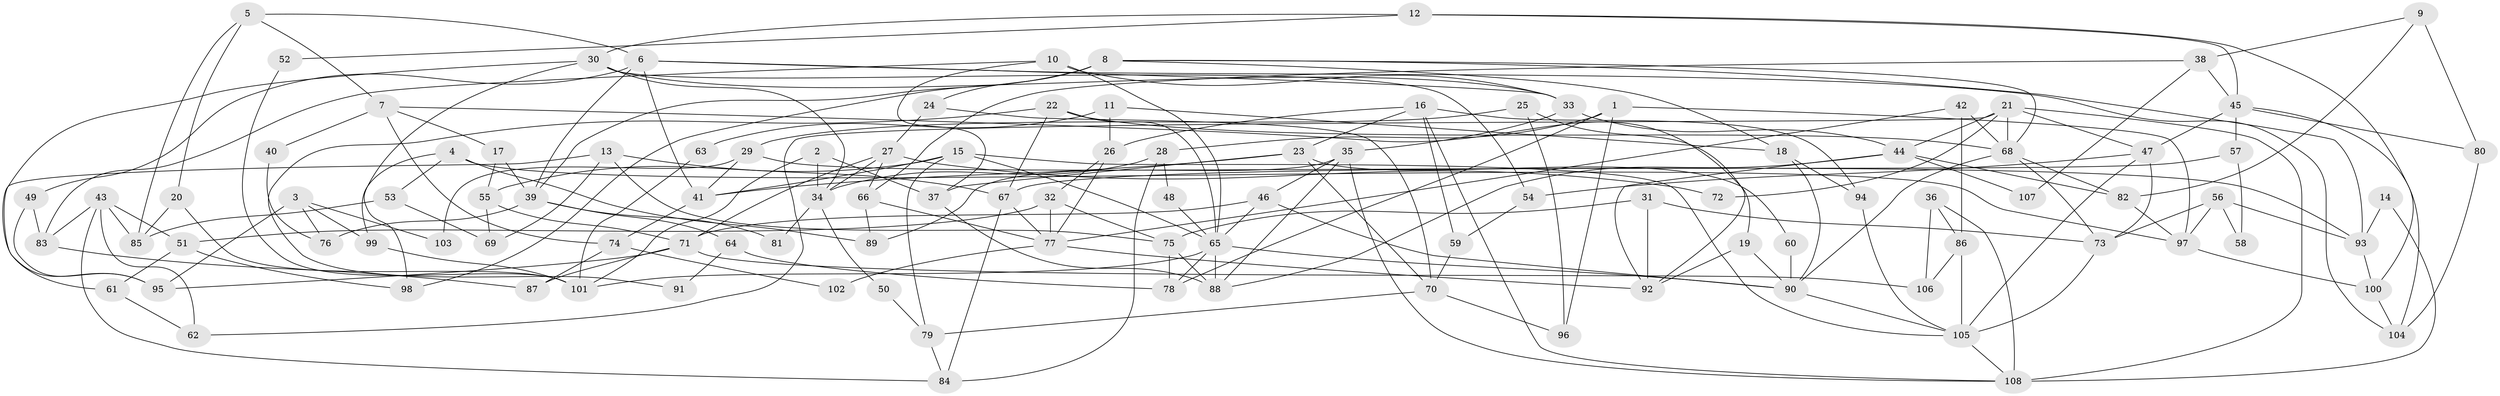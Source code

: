 // coarse degree distribution, {7: 0.17647058823529413, 4: 0.14705882352941177, 8: 0.08823529411764706, 9: 0.08823529411764706, 6: 0.20588235294117646, 5: 0.058823529411764705, 10: 0.029411764705882353, 2: 0.029411764705882353, 22: 0.029411764705882353, 3: 0.11764705882352941, 11: 0.029411764705882353}
// Generated by graph-tools (version 1.1) at 2025/51/03/04/25 22:51:05]
// undirected, 108 vertices, 216 edges
graph export_dot {
  node [color=gray90,style=filled];
  1;
  2;
  3;
  4;
  5;
  6;
  7;
  8;
  9;
  10;
  11;
  12;
  13;
  14;
  15;
  16;
  17;
  18;
  19;
  20;
  21;
  22;
  23;
  24;
  25;
  26;
  27;
  28;
  29;
  30;
  31;
  32;
  33;
  34;
  35;
  36;
  37;
  38;
  39;
  40;
  41;
  42;
  43;
  44;
  45;
  46;
  47;
  48;
  49;
  50;
  51;
  52;
  53;
  54;
  55;
  56;
  57;
  58;
  59;
  60;
  61;
  62;
  63;
  64;
  65;
  66;
  67;
  68;
  69;
  70;
  71;
  72;
  73;
  74;
  75;
  76;
  77;
  78;
  79;
  80;
  81;
  82;
  83;
  84;
  85;
  86;
  87;
  88;
  89;
  90;
  91;
  92;
  93;
  94;
  95;
  96;
  97;
  98;
  99;
  100;
  101;
  102;
  103;
  104;
  105;
  106;
  107;
  108;
  1 -- 97;
  1 -- 96;
  1 -- 28;
  1 -- 78;
  2 -- 37;
  2 -- 34;
  2 -- 101;
  3 -- 95;
  3 -- 99;
  3 -- 76;
  3 -- 103;
  4 -- 97;
  4 -- 89;
  4 -- 53;
  4 -- 99;
  5 -- 6;
  5 -- 85;
  5 -- 7;
  5 -- 20;
  6 -- 33;
  6 -- 49;
  6 -- 39;
  6 -- 41;
  6 -- 104;
  7 -- 19;
  7 -- 17;
  7 -- 40;
  7 -- 74;
  8 -- 68;
  8 -- 98;
  8 -- 18;
  8 -- 24;
  8 -- 39;
  8 -- 93;
  9 -- 38;
  9 -- 82;
  9 -- 80;
  10 -- 65;
  10 -- 33;
  10 -- 37;
  10 -- 83;
  11 -- 26;
  11 -- 18;
  11 -- 63;
  12 -- 45;
  12 -- 100;
  12 -- 30;
  12 -- 52;
  13 -- 67;
  13 -- 75;
  13 -- 61;
  13 -- 69;
  14 -- 108;
  14 -- 93;
  15 -- 79;
  15 -- 41;
  15 -- 55;
  15 -- 65;
  15 -- 105;
  16 -- 94;
  16 -- 108;
  16 -- 23;
  16 -- 26;
  16 -- 59;
  17 -- 39;
  17 -- 55;
  18 -- 90;
  18 -- 94;
  19 -- 92;
  19 -- 90;
  20 -- 101;
  20 -- 85;
  21 -- 44;
  21 -- 108;
  21 -- 47;
  21 -- 62;
  21 -- 68;
  21 -- 72;
  22 -- 68;
  22 -- 65;
  22 -- 67;
  22 -- 91;
  23 -- 41;
  23 -- 37;
  23 -- 60;
  23 -- 70;
  24 -- 70;
  24 -- 27;
  25 -- 92;
  25 -- 29;
  25 -- 96;
  26 -- 77;
  26 -- 32;
  27 -- 71;
  27 -- 34;
  27 -- 66;
  27 -- 72;
  28 -- 84;
  28 -- 34;
  28 -- 48;
  29 -- 93;
  29 -- 41;
  29 -- 103;
  30 -- 34;
  30 -- 33;
  30 -- 54;
  30 -- 95;
  30 -- 98;
  31 -- 75;
  31 -- 73;
  31 -- 92;
  32 -- 75;
  32 -- 51;
  32 -- 77;
  33 -- 35;
  33 -- 44;
  34 -- 50;
  34 -- 81;
  35 -- 108;
  35 -- 88;
  35 -- 46;
  35 -- 89;
  36 -- 106;
  36 -- 86;
  36 -- 108;
  37 -- 88;
  38 -- 45;
  38 -- 66;
  38 -- 107;
  39 -- 64;
  39 -- 76;
  39 -- 81;
  40 -- 76;
  41 -- 74;
  42 -- 77;
  42 -- 68;
  42 -- 86;
  43 -- 85;
  43 -- 62;
  43 -- 51;
  43 -- 83;
  43 -- 84;
  44 -- 88;
  44 -- 82;
  44 -- 92;
  44 -- 107;
  45 -- 47;
  45 -- 104;
  45 -- 57;
  45 -- 80;
  46 -- 65;
  46 -- 71;
  46 -- 90;
  47 -- 105;
  47 -- 54;
  47 -- 73;
  48 -- 65;
  49 -- 95;
  49 -- 83;
  50 -- 79;
  51 -- 61;
  51 -- 98;
  52 -- 101;
  53 -- 69;
  53 -- 85;
  54 -- 59;
  55 -- 69;
  55 -- 71;
  56 -- 73;
  56 -- 97;
  56 -- 58;
  56 -- 93;
  57 -- 67;
  57 -- 58;
  59 -- 70;
  60 -- 90;
  61 -- 62;
  63 -- 101;
  64 -- 78;
  64 -- 91;
  65 -- 90;
  65 -- 78;
  65 -- 88;
  65 -- 101;
  66 -- 77;
  66 -- 89;
  67 -- 77;
  67 -- 84;
  68 -- 73;
  68 -- 82;
  68 -- 90;
  70 -- 79;
  70 -- 96;
  71 -- 87;
  71 -- 95;
  71 -- 106;
  73 -- 105;
  74 -- 87;
  74 -- 102;
  75 -- 88;
  75 -- 78;
  77 -- 92;
  77 -- 102;
  79 -- 84;
  80 -- 104;
  82 -- 97;
  83 -- 87;
  86 -- 105;
  86 -- 106;
  90 -- 105;
  93 -- 100;
  94 -- 105;
  97 -- 100;
  99 -- 101;
  100 -- 104;
  105 -- 108;
}
